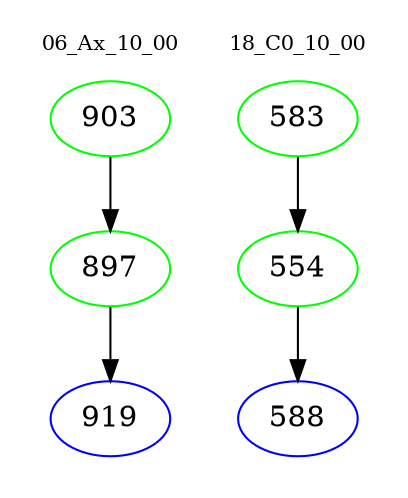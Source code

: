 digraph{
subgraph cluster_0 {
color = white
label = "06_Ax_10_00";
fontsize=10;
T0_903 [label="903", color="green"]
T0_903 -> T0_897 [color="black"]
T0_897 [label="897", color="green"]
T0_897 -> T0_919 [color="black"]
T0_919 [label="919", color="blue"]
}
subgraph cluster_1 {
color = white
label = "18_C0_10_00";
fontsize=10;
T1_583 [label="583", color="green"]
T1_583 -> T1_554 [color="black"]
T1_554 [label="554", color="green"]
T1_554 -> T1_588 [color="black"]
T1_588 [label="588", color="blue"]
}
}
